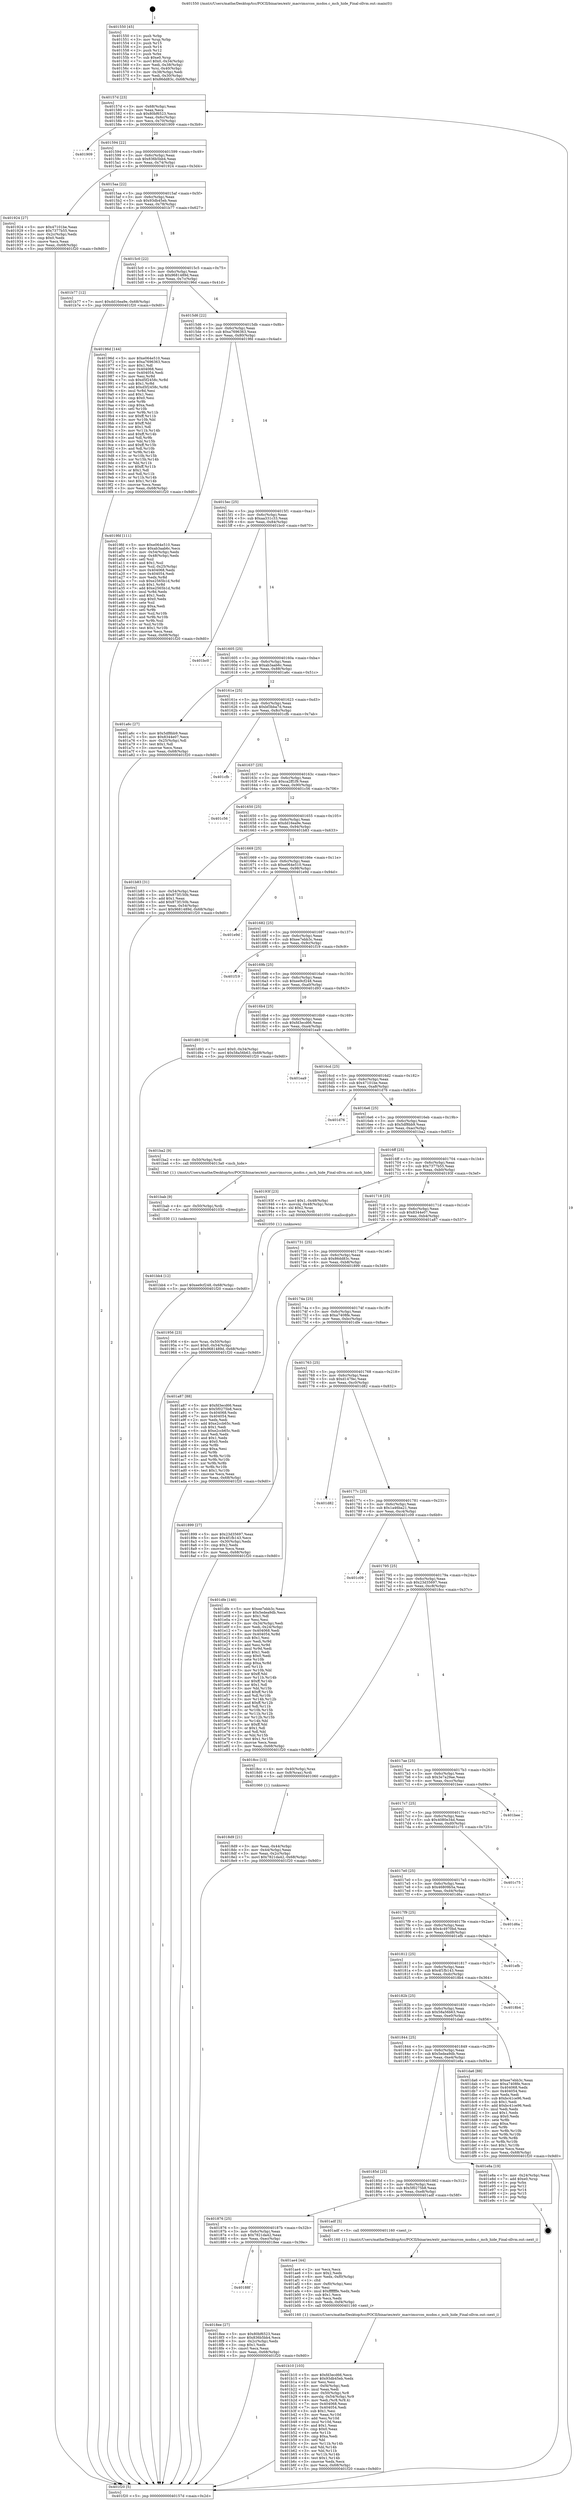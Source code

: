 digraph "0x401550" {
  label = "0x401550 (/mnt/c/Users/mathe/Desktop/tcc/POCII/binaries/extr_macvimsrcos_msdos.c_mch_hide_Final-ollvm.out::main(0))"
  labelloc = "t"
  node[shape=record]

  Entry [label="",width=0.3,height=0.3,shape=circle,fillcolor=black,style=filled]
  "0x40157d" [label="{
     0x40157d [23]\l
     | [instrs]\l
     &nbsp;&nbsp;0x40157d \<+3\>: mov -0x68(%rbp),%eax\l
     &nbsp;&nbsp;0x401580 \<+2\>: mov %eax,%ecx\l
     &nbsp;&nbsp;0x401582 \<+6\>: sub $0x80bf6523,%ecx\l
     &nbsp;&nbsp;0x401588 \<+3\>: mov %eax,-0x6c(%rbp)\l
     &nbsp;&nbsp;0x40158b \<+3\>: mov %ecx,-0x70(%rbp)\l
     &nbsp;&nbsp;0x40158e \<+6\>: je 0000000000401909 \<main+0x3b9\>\l
  }"]
  "0x401909" [label="{
     0x401909\l
  }", style=dashed]
  "0x401594" [label="{
     0x401594 [22]\l
     | [instrs]\l
     &nbsp;&nbsp;0x401594 \<+5\>: jmp 0000000000401599 \<main+0x49\>\l
     &nbsp;&nbsp;0x401599 \<+3\>: mov -0x6c(%rbp),%eax\l
     &nbsp;&nbsp;0x40159c \<+5\>: sub $0x836b5bb4,%eax\l
     &nbsp;&nbsp;0x4015a1 \<+3\>: mov %eax,-0x74(%rbp)\l
     &nbsp;&nbsp;0x4015a4 \<+6\>: je 0000000000401924 \<main+0x3d4\>\l
  }"]
  Exit [label="",width=0.3,height=0.3,shape=circle,fillcolor=black,style=filled,peripheries=2]
  "0x401924" [label="{
     0x401924 [27]\l
     | [instrs]\l
     &nbsp;&nbsp;0x401924 \<+5\>: mov $0x47101be,%eax\l
     &nbsp;&nbsp;0x401929 \<+5\>: mov $0x7377b55,%ecx\l
     &nbsp;&nbsp;0x40192e \<+3\>: mov -0x2c(%rbp),%edx\l
     &nbsp;&nbsp;0x401931 \<+3\>: cmp $0x0,%edx\l
     &nbsp;&nbsp;0x401934 \<+3\>: cmove %ecx,%eax\l
     &nbsp;&nbsp;0x401937 \<+3\>: mov %eax,-0x68(%rbp)\l
     &nbsp;&nbsp;0x40193a \<+5\>: jmp 0000000000401f20 \<main+0x9d0\>\l
  }"]
  "0x4015aa" [label="{
     0x4015aa [22]\l
     | [instrs]\l
     &nbsp;&nbsp;0x4015aa \<+5\>: jmp 00000000004015af \<main+0x5f\>\l
     &nbsp;&nbsp;0x4015af \<+3\>: mov -0x6c(%rbp),%eax\l
     &nbsp;&nbsp;0x4015b2 \<+5\>: sub $0x93db45eb,%eax\l
     &nbsp;&nbsp;0x4015b7 \<+3\>: mov %eax,-0x78(%rbp)\l
     &nbsp;&nbsp;0x4015ba \<+6\>: je 0000000000401b77 \<main+0x627\>\l
  }"]
  "0x401bb4" [label="{
     0x401bb4 [12]\l
     | [instrs]\l
     &nbsp;&nbsp;0x401bb4 \<+7\>: movl $0xee9cf248,-0x68(%rbp)\l
     &nbsp;&nbsp;0x401bbb \<+5\>: jmp 0000000000401f20 \<main+0x9d0\>\l
  }"]
  "0x401b77" [label="{
     0x401b77 [12]\l
     | [instrs]\l
     &nbsp;&nbsp;0x401b77 \<+7\>: movl $0xdd16ea9e,-0x68(%rbp)\l
     &nbsp;&nbsp;0x401b7e \<+5\>: jmp 0000000000401f20 \<main+0x9d0\>\l
  }"]
  "0x4015c0" [label="{
     0x4015c0 [22]\l
     | [instrs]\l
     &nbsp;&nbsp;0x4015c0 \<+5\>: jmp 00000000004015c5 \<main+0x75\>\l
     &nbsp;&nbsp;0x4015c5 \<+3\>: mov -0x6c(%rbp),%eax\l
     &nbsp;&nbsp;0x4015c8 \<+5\>: sub $0x9681489d,%eax\l
     &nbsp;&nbsp;0x4015cd \<+3\>: mov %eax,-0x7c(%rbp)\l
     &nbsp;&nbsp;0x4015d0 \<+6\>: je 000000000040196d \<main+0x41d\>\l
  }"]
  "0x401bab" [label="{
     0x401bab [9]\l
     | [instrs]\l
     &nbsp;&nbsp;0x401bab \<+4\>: mov -0x50(%rbp),%rdi\l
     &nbsp;&nbsp;0x401baf \<+5\>: call 0000000000401030 \<free@plt\>\l
     | [calls]\l
     &nbsp;&nbsp;0x401030 \{1\} (unknown)\l
  }"]
  "0x40196d" [label="{
     0x40196d [144]\l
     | [instrs]\l
     &nbsp;&nbsp;0x40196d \<+5\>: mov $0xe064e510,%eax\l
     &nbsp;&nbsp;0x401972 \<+5\>: mov $0xa7696363,%ecx\l
     &nbsp;&nbsp;0x401977 \<+2\>: mov $0x1,%dl\l
     &nbsp;&nbsp;0x401979 \<+7\>: mov 0x404068,%esi\l
     &nbsp;&nbsp;0x401980 \<+7\>: mov 0x404054,%edi\l
     &nbsp;&nbsp;0x401987 \<+3\>: mov %esi,%r8d\l
     &nbsp;&nbsp;0x40198a \<+7\>: sub $0xd5f2458c,%r8d\l
     &nbsp;&nbsp;0x401991 \<+4\>: sub $0x1,%r8d\l
     &nbsp;&nbsp;0x401995 \<+7\>: add $0xd5f2458c,%r8d\l
     &nbsp;&nbsp;0x40199c \<+4\>: imul %r8d,%esi\l
     &nbsp;&nbsp;0x4019a0 \<+3\>: and $0x1,%esi\l
     &nbsp;&nbsp;0x4019a3 \<+3\>: cmp $0x0,%esi\l
     &nbsp;&nbsp;0x4019a6 \<+4\>: sete %r9b\l
     &nbsp;&nbsp;0x4019aa \<+3\>: cmp $0xa,%edi\l
     &nbsp;&nbsp;0x4019ad \<+4\>: setl %r10b\l
     &nbsp;&nbsp;0x4019b1 \<+3\>: mov %r9b,%r11b\l
     &nbsp;&nbsp;0x4019b4 \<+4\>: xor $0xff,%r11b\l
     &nbsp;&nbsp;0x4019b8 \<+3\>: mov %r10b,%bl\l
     &nbsp;&nbsp;0x4019bb \<+3\>: xor $0xff,%bl\l
     &nbsp;&nbsp;0x4019be \<+3\>: xor $0x1,%dl\l
     &nbsp;&nbsp;0x4019c1 \<+3\>: mov %r11b,%r14b\l
     &nbsp;&nbsp;0x4019c4 \<+4\>: and $0xff,%r14b\l
     &nbsp;&nbsp;0x4019c8 \<+3\>: and %dl,%r9b\l
     &nbsp;&nbsp;0x4019cb \<+3\>: mov %bl,%r15b\l
     &nbsp;&nbsp;0x4019ce \<+4\>: and $0xff,%r15b\l
     &nbsp;&nbsp;0x4019d2 \<+3\>: and %dl,%r10b\l
     &nbsp;&nbsp;0x4019d5 \<+3\>: or %r9b,%r14b\l
     &nbsp;&nbsp;0x4019d8 \<+3\>: or %r10b,%r15b\l
     &nbsp;&nbsp;0x4019db \<+3\>: xor %r15b,%r14b\l
     &nbsp;&nbsp;0x4019de \<+3\>: or %bl,%r11b\l
     &nbsp;&nbsp;0x4019e1 \<+4\>: xor $0xff,%r11b\l
     &nbsp;&nbsp;0x4019e5 \<+3\>: or $0x1,%dl\l
     &nbsp;&nbsp;0x4019e8 \<+3\>: and %dl,%r11b\l
     &nbsp;&nbsp;0x4019eb \<+3\>: or %r11b,%r14b\l
     &nbsp;&nbsp;0x4019ee \<+4\>: test $0x1,%r14b\l
     &nbsp;&nbsp;0x4019f2 \<+3\>: cmovne %ecx,%eax\l
     &nbsp;&nbsp;0x4019f5 \<+3\>: mov %eax,-0x68(%rbp)\l
     &nbsp;&nbsp;0x4019f8 \<+5\>: jmp 0000000000401f20 \<main+0x9d0\>\l
  }"]
  "0x4015d6" [label="{
     0x4015d6 [22]\l
     | [instrs]\l
     &nbsp;&nbsp;0x4015d6 \<+5\>: jmp 00000000004015db \<main+0x8b\>\l
     &nbsp;&nbsp;0x4015db \<+3\>: mov -0x6c(%rbp),%eax\l
     &nbsp;&nbsp;0x4015de \<+5\>: sub $0xa7696363,%eax\l
     &nbsp;&nbsp;0x4015e3 \<+3\>: mov %eax,-0x80(%rbp)\l
     &nbsp;&nbsp;0x4015e6 \<+6\>: je 00000000004019fd \<main+0x4ad\>\l
  }"]
  "0x401b10" [label="{
     0x401b10 [103]\l
     | [instrs]\l
     &nbsp;&nbsp;0x401b10 \<+5\>: mov $0xfd3ecd66,%ecx\l
     &nbsp;&nbsp;0x401b15 \<+5\>: mov $0x93db45eb,%edx\l
     &nbsp;&nbsp;0x401b1a \<+2\>: xor %esi,%esi\l
     &nbsp;&nbsp;0x401b1c \<+6\>: mov -0xf4(%rbp),%edi\l
     &nbsp;&nbsp;0x401b22 \<+3\>: imul %eax,%edi\l
     &nbsp;&nbsp;0x401b25 \<+4\>: mov -0x50(%rbp),%r8\l
     &nbsp;&nbsp;0x401b29 \<+4\>: movslq -0x54(%rbp),%r9\l
     &nbsp;&nbsp;0x401b2d \<+4\>: mov %edi,(%r8,%r9,4)\l
     &nbsp;&nbsp;0x401b31 \<+7\>: mov 0x404068,%eax\l
     &nbsp;&nbsp;0x401b38 \<+7\>: mov 0x404054,%edi\l
     &nbsp;&nbsp;0x401b3f \<+3\>: sub $0x1,%esi\l
     &nbsp;&nbsp;0x401b42 \<+3\>: mov %eax,%r10d\l
     &nbsp;&nbsp;0x401b45 \<+3\>: add %esi,%r10d\l
     &nbsp;&nbsp;0x401b48 \<+4\>: imul %r10d,%eax\l
     &nbsp;&nbsp;0x401b4c \<+3\>: and $0x1,%eax\l
     &nbsp;&nbsp;0x401b4f \<+3\>: cmp $0x0,%eax\l
     &nbsp;&nbsp;0x401b52 \<+4\>: sete %r11b\l
     &nbsp;&nbsp;0x401b56 \<+3\>: cmp $0xa,%edi\l
     &nbsp;&nbsp;0x401b59 \<+3\>: setl %bl\l
     &nbsp;&nbsp;0x401b5c \<+3\>: mov %r11b,%r14b\l
     &nbsp;&nbsp;0x401b5f \<+3\>: and %bl,%r14b\l
     &nbsp;&nbsp;0x401b62 \<+3\>: xor %bl,%r11b\l
     &nbsp;&nbsp;0x401b65 \<+3\>: or %r11b,%r14b\l
     &nbsp;&nbsp;0x401b68 \<+4\>: test $0x1,%r14b\l
     &nbsp;&nbsp;0x401b6c \<+3\>: cmovne %edx,%ecx\l
     &nbsp;&nbsp;0x401b6f \<+3\>: mov %ecx,-0x68(%rbp)\l
     &nbsp;&nbsp;0x401b72 \<+5\>: jmp 0000000000401f20 \<main+0x9d0\>\l
  }"]
  "0x4019fd" [label="{
     0x4019fd [111]\l
     | [instrs]\l
     &nbsp;&nbsp;0x4019fd \<+5\>: mov $0xe064e510,%eax\l
     &nbsp;&nbsp;0x401a02 \<+5\>: mov $0xab3aab6c,%ecx\l
     &nbsp;&nbsp;0x401a07 \<+3\>: mov -0x54(%rbp),%edx\l
     &nbsp;&nbsp;0x401a0a \<+3\>: cmp -0x48(%rbp),%edx\l
     &nbsp;&nbsp;0x401a0d \<+4\>: setl %sil\l
     &nbsp;&nbsp;0x401a11 \<+4\>: and $0x1,%sil\l
     &nbsp;&nbsp;0x401a15 \<+4\>: mov %sil,-0x25(%rbp)\l
     &nbsp;&nbsp;0x401a19 \<+7\>: mov 0x404068,%edx\l
     &nbsp;&nbsp;0x401a20 \<+7\>: mov 0x404054,%edi\l
     &nbsp;&nbsp;0x401a27 \<+3\>: mov %edx,%r8d\l
     &nbsp;&nbsp;0x401a2a \<+7\>: sub $0xe2565b1d,%r8d\l
     &nbsp;&nbsp;0x401a31 \<+4\>: sub $0x1,%r8d\l
     &nbsp;&nbsp;0x401a35 \<+7\>: add $0xe2565b1d,%r8d\l
     &nbsp;&nbsp;0x401a3c \<+4\>: imul %r8d,%edx\l
     &nbsp;&nbsp;0x401a40 \<+3\>: and $0x1,%edx\l
     &nbsp;&nbsp;0x401a43 \<+3\>: cmp $0x0,%edx\l
     &nbsp;&nbsp;0x401a46 \<+4\>: sete %sil\l
     &nbsp;&nbsp;0x401a4a \<+3\>: cmp $0xa,%edi\l
     &nbsp;&nbsp;0x401a4d \<+4\>: setl %r9b\l
     &nbsp;&nbsp;0x401a51 \<+3\>: mov %sil,%r10b\l
     &nbsp;&nbsp;0x401a54 \<+3\>: and %r9b,%r10b\l
     &nbsp;&nbsp;0x401a57 \<+3\>: xor %r9b,%sil\l
     &nbsp;&nbsp;0x401a5a \<+3\>: or %sil,%r10b\l
     &nbsp;&nbsp;0x401a5d \<+4\>: test $0x1,%r10b\l
     &nbsp;&nbsp;0x401a61 \<+3\>: cmovne %ecx,%eax\l
     &nbsp;&nbsp;0x401a64 \<+3\>: mov %eax,-0x68(%rbp)\l
     &nbsp;&nbsp;0x401a67 \<+5\>: jmp 0000000000401f20 \<main+0x9d0\>\l
  }"]
  "0x4015ec" [label="{
     0x4015ec [25]\l
     | [instrs]\l
     &nbsp;&nbsp;0x4015ec \<+5\>: jmp 00000000004015f1 \<main+0xa1\>\l
     &nbsp;&nbsp;0x4015f1 \<+3\>: mov -0x6c(%rbp),%eax\l
     &nbsp;&nbsp;0x4015f4 \<+5\>: sub $0xaa331c33,%eax\l
     &nbsp;&nbsp;0x4015f9 \<+6\>: mov %eax,-0x84(%rbp)\l
     &nbsp;&nbsp;0x4015ff \<+6\>: je 0000000000401bc0 \<main+0x670\>\l
  }"]
  "0x401ae4" [label="{
     0x401ae4 [44]\l
     | [instrs]\l
     &nbsp;&nbsp;0x401ae4 \<+2\>: xor %ecx,%ecx\l
     &nbsp;&nbsp;0x401ae6 \<+5\>: mov $0x2,%edx\l
     &nbsp;&nbsp;0x401aeb \<+6\>: mov %edx,-0xf0(%rbp)\l
     &nbsp;&nbsp;0x401af1 \<+1\>: cltd\l
     &nbsp;&nbsp;0x401af2 \<+6\>: mov -0xf0(%rbp),%esi\l
     &nbsp;&nbsp;0x401af8 \<+2\>: idiv %esi\l
     &nbsp;&nbsp;0x401afa \<+6\>: imul $0xfffffffe,%edx,%edx\l
     &nbsp;&nbsp;0x401b00 \<+3\>: sub $0x1,%ecx\l
     &nbsp;&nbsp;0x401b03 \<+2\>: sub %ecx,%edx\l
     &nbsp;&nbsp;0x401b05 \<+6\>: mov %edx,-0xf4(%rbp)\l
     &nbsp;&nbsp;0x401b0b \<+5\>: call 0000000000401160 \<next_i\>\l
     | [calls]\l
     &nbsp;&nbsp;0x401160 \{1\} (/mnt/c/Users/mathe/Desktop/tcc/POCII/binaries/extr_macvimsrcos_msdos.c_mch_hide_Final-ollvm.out::next_i)\l
  }"]
  "0x401bc0" [label="{
     0x401bc0\l
  }", style=dashed]
  "0x401605" [label="{
     0x401605 [25]\l
     | [instrs]\l
     &nbsp;&nbsp;0x401605 \<+5\>: jmp 000000000040160a \<main+0xba\>\l
     &nbsp;&nbsp;0x40160a \<+3\>: mov -0x6c(%rbp),%eax\l
     &nbsp;&nbsp;0x40160d \<+5\>: sub $0xab3aab6c,%eax\l
     &nbsp;&nbsp;0x401612 \<+6\>: mov %eax,-0x88(%rbp)\l
     &nbsp;&nbsp;0x401618 \<+6\>: je 0000000000401a6c \<main+0x51c\>\l
  }"]
  "0x401956" [label="{
     0x401956 [23]\l
     | [instrs]\l
     &nbsp;&nbsp;0x401956 \<+4\>: mov %rax,-0x50(%rbp)\l
     &nbsp;&nbsp;0x40195a \<+7\>: movl $0x0,-0x54(%rbp)\l
     &nbsp;&nbsp;0x401961 \<+7\>: movl $0x9681489d,-0x68(%rbp)\l
     &nbsp;&nbsp;0x401968 \<+5\>: jmp 0000000000401f20 \<main+0x9d0\>\l
  }"]
  "0x401a6c" [label="{
     0x401a6c [27]\l
     | [instrs]\l
     &nbsp;&nbsp;0x401a6c \<+5\>: mov $0x5df8bb9,%eax\l
     &nbsp;&nbsp;0x401a71 \<+5\>: mov $0x8344e07,%ecx\l
     &nbsp;&nbsp;0x401a76 \<+3\>: mov -0x25(%rbp),%dl\l
     &nbsp;&nbsp;0x401a79 \<+3\>: test $0x1,%dl\l
     &nbsp;&nbsp;0x401a7c \<+3\>: cmovne %ecx,%eax\l
     &nbsp;&nbsp;0x401a7f \<+3\>: mov %eax,-0x68(%rbp)\l
     &nbsp;&nbsp;0x401a82 \<+5\>: jmp 0000000000401f20 \<main+0x9d0\>\l
  }"]
  "0x40161e" [label="{
     0x40161e [25]\l
     | [instrs]\l
     &nbsp;&nbsp;0x40161e \<+5\>: jmp 0000000000401623 \<main+0xd3\>\l
     &nbsp;&nbsp;0x401623 \<+3\>: mov -0x6c(%rbp),%eax\l
     &nbsp;&nbsp;0x401626 \<+5\>: sub $0xbf3bba7d,%eax\l
     &nbsp;&nbsp;0x40162b \<+6\>: mov %eax,-0x8c(%rbp)\l
     &nbsp;&nbsp;0x401631 \<+6\>: je 0000000000401cfb \<main+0x7ab\>\l
  }"]
  "0x40188f" [label="{
     0x40188f\l
  }", style=dashed]
  "0x401cfb" [label="{
     0x401cfb\l
  }", style=dashed]
  "0x401637" [label="{
     0x401637 [25]\l
     | [instrs]\l
     &nbsp;&nbsp;0x401637 \<+5\>: jmp 000000000040163c \<main+0xec\>\l
     &nbsp;&nbsp;0x40163c \<+3\>: mov -0x6c(%rbp),%eax\l
     &nbsp;&nbsp;0x40163f \<+5\>: sub $0xca2ff1f9,%eax\l
     &nbsp;&nbsp;0x401644 \<+6\>: mov %eax,-0x90(%rbp)\l
     &nbsp;&nbsp;0x40164a \<+6\>: je 0000000000401c56 \<main+0x706\>\l
  }"]
  "0x4018ee" [label="{
     0x4018ee [27]\l
     | [instrs]\l
     &nbsp;&nbsp;0x4018ee \<+5\>: mov $0x80bf6523,%eax\l
     &nbsp;&nbsp;0x4018f3 \<+5\>: mov $0x836b5bb4,%ecx\l
     &nbsp;&nbsp;0x4018f8 \<+3\>: mov -0x2c(%rbp),%edx\l
     &nbsp;&nbsp;0x4018fb \<+3\>: cmp $0x1,%edx\l
     &nbsp;&nbsp;0x4018fe \<+3\>: cmovl %ecx,%eax\l
     &nbsp;&nbsp;0x401901 \<+3\>: mov %eax,-0x68(%rbp)\l
     &nbsp;&nbsp;0x401904 \<+5\>: jmp 0000000000401f20 \<main+0x9d0\>\l
  }"]
  "0x401c56" [label="{
     0x401c56\l
  }", style=dashed]
  "0x401650" [label="{
     0x401650 [25]\l
     | [instrs]\l
     &nbsp;&nbsp;0x401650 \<+5\>: jmp 0000000000401655 \<main+0x105\>\l
     &nbsp;&nbsp;0x401655 \<+3\>: mov -0x6c(%rbp),%eax\l
     &nbsp;&nbsp;0x401658 \<+5\>: sub $0xdd16ea9e,%eax\l
     &nbsp;&nbsp;0x40165d \<+6\>: mov %eax,-0x94(%rbp)\l
     &nbsp;&nbsp;0x401663 \<+6\>: je 0000000000401b83 \<main+0x633\>\l
  }"]
  "0x401876" [label="{
     0x401876 [25]\l
     | [instrs]\l
     &nbsp;&nbsp;0x401876 \<+5\>: jmp 000000000040187b \<main+0x32b\>\l
     &nbsp;&nbsp;0x40187b \<+3\>: mov -0x6c(%rbp),%eax\l
     &nbsp;&nbsp;0x40187e \<+5\>: sub $0x7821da42,%eax\l
     &nbsp;&nbsp;0x401883 \<+6\>: mov %eax,-0xec(%rbp)\l
     &nbsp;&nbsp;0x401889 \<+6\>: je 00000000004018ee \<main+0x39e\>\l
  }"]
  "0x401b83" [label="{
     0x401b83 [31]\l
     | [instrs]\l
     &nbsp;&nbsp;0x401b83 \<+3\>: mov -0x54(%rbp),%eax\l
     &nbsp;&nbsp;0x401b86 \<+5\>: sub $0x873f150b,%eax\l
     &nbsp;&nbsp;0x401b8b \<+3\>: add $0x1,%eax\l
     &nbsp;&nbsp;0x401b8e \<+5\>: add $0x873f150b,%eax\l
     &nbsp;&nbsp;0x401b93 \<+3\>: mov %eax,-0x54(%rbp)\l
     &nbsp;&nbsp;0x401b96 \<+7\>: movl $0x9681489d,-0x68(%rbp)\l
     &nbsp;&nbsp;0x401b9d \<+5\>: jmp 0000000000401f20 \<main+0x9d0\>\l
  }"]
  "0x401669" [label="{
     0x401669 [25]\l
     | [instrs]\l
     &nbsp;&nbsp;0x401669 \<+5\>: jmp 000000000040166e \<main+0x11e\>\l
     &nbsp;&nbsp;0x40166e \<+3\>: mov -0x6c(%rbp),%eax\l
     &nbsp;&nbsp;0x401671 \<+5\>: sub $0xe064e510,%eax\l
     &nbsp;&nbsp;0x401676 \<+6\>: mov %eax,-0x98(%rbp)\l
     &nbsp;&nbsp;0x40167c \<+6\>: je 0000000000401e9d \<main+0x94d\>\l
  }"]
  "0x401adf" [label="{
     0x401adf [5]\l
     | [instrs]\l
     &nbsp;&nbsp;0x401adf \<+5\>: call 0000000000401160 \<next_i\>\l
     | [calls]\l
     &nbsp;&nbsp;0x401160 \{1\} (/mnt/c/Users/mathe/Desktop/tcc/POCII/binaries/extr_macvimsrcos_msdos.c_mch_hide_Final-ollvm.out::next_i)\l
  }"]
  "0x401e9d" [label="{
     0x401e9d\l
  }", style=dashed]
  "0x401682" [label="{
     0x401682 [25]\l
     | [instrs]\l
     &nbsp;&nbsp;0x401682 \<+5\>: jmp 0000000000401687 \<main+0x137\>\l
     &nbsp;&nbsp;0x401687 \<+3\>: mov -0x6c(%rbp),%eax\l
     &nbsp;&nbsp;0x40168a \<+5\>: sub $0xee7ebb3c,%eax\l
     &nbsp;&nbsp;0x40168f \<+6\>: mov %eax,-0x9c(%rbp)\l
     &nbsp;&nbsp;0x401695 \<+6\>: je 0000000000401f19 \<main+0x9c9\>\l
  }"]
  "0x40185d" [label="{
     0x40185d [25]\l
     | [instrs]\l
     &nbsp;&nbsp;0x40185d \<+5\>: jmp 0000000000401862 \<main+0x312\>\l
     &nbsp;&nbsp;0x401862 \<+3\>: mov -0x6c(%rbp),%eax\l
     &nbsp;&nbsp;0x401865 \<+5\>: sub $0x5f0275b8,%eax\l
     &nbsp;&nbsp;0x40186a \<+6\>: mov %eax,-0xe8(%rbp)\l
     &nbsp;&nbsp;0x401870 \<+6\>: je 0000000000401adf \<main+0x58f\>\l
  }"]
  "0x401f19" [label="{
     0x401f19\l
  }", style=dashed]
  "0x40169b" [label="{
     0x40169b [25]\l
     | [instrs]\l
     &nbsp;&nbsp;0x40169b \<+5\>: jmp 00000000004016a0 \<main+0x150\>\l
     &nbsp;&nbsp;0x4016a0 \<+3\>: mov -0x6c(%rbp),%eax\l
     &nbsp;&nbsp;0x4016a3 \<+5\>: sub $0xee9cf248,%eax\l
     &nbsp;&nbsp;0x4016a8 \<+6\>: mov %eax,-0xa0(%rbp)\l
     &nbsp;&nbsp;0x4016ae \<+6\>: je 0000000000401d93 \<main+0x843\>\l
  }"]
  "0x401e8a" [label="{
     0x401e8a [19]\l
     | [instrs]\l
     &nbsp;&nbsp;0x401e8a \<+3\>: mov -0x24(%rbp),%eax\l
     &nbsp;&nbsp;0x401e8d \<+7\>: add $0xe0,%rsp\l
     &nbsp;&nbsp;0x401e94 \<+1\>: pop %rbx\l
     &nbsp;&nbsp;0x401e95 \<+2\>: pop %r12\l
     &nbsp;&nbsp;0x401e97 \<+2\>: pop %r14\l
     &nbsp;&nbsp;0x401e99 \<+2\>: pop %r15\l
     &nbsp;&nbsp;0x401e9b \<+1\>: pop %rbp\l
     &nbsp;&nbsp;0x401e9c \<+1\>: ret\l
  }"]
  "0x401d93" [label="{
     0x401d93 [19]\l
     | [instrs]\l
     &nbsp;&nbsp;0x401d93 \<+7\>: movl $0x0,-0x34(%rbp)\l
     &nbsp;&nbsp;0x401d9a \<+7\>: movl $0x58a56b63,-0x68(%rbp)\l
     &nbsp;&nbsp;0x401da1 \<+5\>: jmp 0000000000401f20 \<main+0x9d0\>\l
  }"]
  "0x4016b4" [label="{
     0x4016b4 [25]\l
     | [instrs]\l
     &nbsp;&nbsp;0x4016b4 \<+5\>: jmp 00000000004016b9 \<main+0x169\>\l
     &nbsp;&nbsp;0x4016b9 \<+3\>: mov -0x6c(%rbp),%eax\l
     &nbsp;&nbsp;0x4016bc \<+5\>: sub $0xfd3ecd66,%eax\l
     &nbsp;&nbsp;0x4016c1 \<+6\>: mov %eax,-0xa4(%rbp)\l
     &nbsp;&nbsp;0x4016c7 \<+6\>: je 0000000000401ea9 \<main+0x959\>\l
  }"]
  "0x401844" [label="{
     0x401844 [25]\l
     | [instrs]\l
     &nbsp;&nbsp;0x401844 \<+5\>: jmp 0000000000401849 \<main+0x2f9\>\l
     &nbsp;&nbsp;0x401849 \<+3\>: mov -0x6c(%rbp),%eax\l
     &nbsp;&nbsp;0x40184c \<+5\>: sub $0x5edea9db,%eax\l
     &nbsp;&nbsp;0x401851 \<+6\>: mov %eax,-0xe4(%rbp)\l
     &nbsp;&nbsp;0x401857 \<+6\>: je 0000000000401e8a \<main+0x93a\>\l
  }"]
  "0x401ea9" [label="{
     0x401ea9\l
  }", style=dashed]
  "0x4016cd" [label="{
     0x4016cd [25]\l
     | [instrs]\l
     &nbsp;&nbsp;0x4016cd \<+5\>: jmp 00000000004016d2 \<main+0x182\>\l
     &nbsp;&nbsp;0x4016d2 \<+3\>: mov -0x6c(%rbp),%eax\l
     &nbsp;&nbsp;0x4016d5 \<+5\>: sub $0x47101be,%eax\l
     &nbsp;&nbsp;0x4016da \<+6\>: mov %eax,-0xa8(%rbp)\l
     &nbsp;&nbsp;0x4016e0 \<+6\>: je 0000000000401d76 \<main+0x826\>\l
  }"]
  "0x401da6" [label="{
     0x401da6 [88]\l
     | [instrs]\l
     &nbsp;&nbsp;0x401da6 \<+5\>: mov $0xee7ebb3c,%eax\l
     &nbsp;&nbsp;0x401dab \<+5\>: mov $0xa7408fe,%ecx\l
     &nbsp;&nbsp;0x401db0 \<+7\>: mov 0x404068,%edx\l
     &nbsp;&nbsp;0x401db7 \<+7\>: mov 0x404054,%esi\l
     &nbsp;&nbsp;0x401dbe \<+2\>: mov %edx,%edi\l
     &nbsp;&nbsp;0x401dc0 \<+6\>: sub $0xbc41ce96,%edi\l
     &nbsp;&nbsp;0x401dc6 \<+3\>: sub $0x1,%edi\l
     &nbsp;&nbsp;0x401dc9 \<+6\>: add $0xbc41ce96,%edi\l
     &nbsp;&nbsp;0x401dcf \<+3\>: imul %edi,%edx\l
     &nbsp;&nbsp;0x401dd2 \<+3\>: and $0x1,%edx\l
     &nbsp;&nbsp;0x401dd5 \<+3\>: cmp $0x0,%edx\l
     &nbsp;&nbsp;0x401dd8 \<+4\>: sete %r8b\l
     &nbsp;&nbsp;0x401ddc \<+3\>: cmp $0xa,%esi\l
     &nbsp;&nbsp;0x401ddf \<+4\>: setl %r9b\l
     &nbsp;&nbsp;0x401de3 \<+3\>: mov %r8b,%r10b\l
     &nbsp;&nbsp;0x401de6 \<+3\>: and %r9b,%r10b\l
     &nbsp;&nbsp;0x401de9 \<+3\>: xor %r9b,%r8b\l
     &nbsp;&nbsp;0x401dec \<+3\>: or %r8b,%r10b\l
     &nbsp;&nbsp;0x401def \<+4\>: test $0x1,%r10b\l
     &nbsp;&nbsp;0x401df3 \<+3\>: cmovne %ecx,%eax\l
     &nbsp;&nbsp;0x401df6 \<+3\>: mov %eax,-0x68(%rbp)\l
     &nbsp;&nbsp;0x401df9 \<+5\>: jmp 0000000000401f20 \<main+0x9d0\>\l
  }"]
  "0x401d76" [label="{
     0x401d76\l
  }", style=dashed]
  "0x4016e6" [label="{
     0x4016e6 [25]\l
     | [instrs]\l
     &nbsp;&nbsp;0x4016e6 \<+5\>: jmp 00000000004016eb \<main+0x19b\>\l
     &nbsp;&nbsp;0x4016eb \<+3\>: mov -0x6c(%rbp),%eax\l
     &nbsp;&nbsp;0x4016ee \<+5\>: sub $0x5df8bb9,%eax\l
     &nbsp;&nbsp;0x4016f3 \<+6\>: mov %eax,-0xac(%rbp)\l
     &nbsp;&nbsp;0x4016f9 \<+6\>: je 0000000000401ba2 \<main+0x652\>\l
  }"]
  "0x40182b" [label="{
     0x40182b [25]\l
     | [instrs]\l
     &nbsp;&nbsp;0x40182b \<+5\>: jmp 0000000000401830 \<main+0x2e0\>\l
     &nbsp;&nbsp;0x401830 \<+3\>: mov -0x6c(%rbp),%eax\l
     &nbsp;&nbsp;0x401833 \<+5\>: sub $0x58a56b63,%eax\l
     &nbsp;&nbsp;0x401838 \<+6\>: mov %eax,-0xe0(%rbp)\l
     &nbsp;&nbsp;0x40183e \<+6\>: je 0000000000401da6 \<main+0x856\>\l
  }"]
  "0x401ba2" [label="{
     0x401ba2 [9]\l
     | [instrs]\l
     &nbsp;&nbsp;0x401ba2 \<+4\>: mov -0x50(%rbp),%rdi\l
     &nbsp;&nbsp;0x401ba6 \<+5\>: call 00000000004013a0 \<mch_hide\>\l
     | [calls]\l
     &nbsp;&nbsp;0x4013a0 \{1\} (/mnt/c/Users/mathe/Desktop/tcc/POCII/binaries/extr_macvimsrcos_msdos.c_mch_hide_Final-ollvm.out::mch_hide)\l
  }"]
  "0x4016ff" [label="{
     0x4016ff [25]\l
     | [instrs]\l
     &nbsp;&nbsp;0x4016ff \<+5\>: jmp 0000000000401704 \<main+0x1b4\>\l
     &nbsp;&nbsp;0x401704 \<+3\>: mov -0x6c(%rbp),%eax\l
     &nbsp;&nbsp;0x401707 \<+5\>: sub $0x7377b55,%eax\l
     &nbsp;&nbsp;0x40170c \<+6\>: mov %eax,-0xb0(%rbp)\l
     &nbsp;&nbsp;0x401712 \<+6\>: je 000000000040193f \<main+0x3ef\>\l
  }"]
  "0x4018b4" [label="{
     0x4018b4\l
  }", style=dashed]
  "0x40193f" [label="{
     0x40193f [23]\l
     | [instrs]\l
     &nbsp;&nbsp;0x40193f \<+7\>: movl $0x1,-0x48(%rbp)\l
     &nbsp;&nbsp;0x401946 \<+4\>: movslq -0x48(%rbp),%rax\l
     &nbsp;&nbsp;0x40194a \<+4\>: shl $0x2,%rax\l
     &nbsp;&nbsp;0x40194e \<+3\>: mov %rax,%rdi\l
     &nbsp;&nbsp;0x401951 \<+5\>: call 0000000000401050 \<malloc@plt\>\l
     | [calls]\l
     &nbsp;&nbsp;0x401050 \{1\} (unknown)\l
  }"]
  "0x401718" [label="{
     0x401718 [25]\l
     | [instrs]\l
     &nbsp;&nbsp;0x401718 \<+5\>: jmp 000000000040171d \<main+0x1cd\>\l
     &nbsp;&nbsp;0x40171d \<+3\>: mov -0x6c(%rbp),%eax\l
     &nbsp;&nbsp;0x401720 \<+5\>: sub $0x8344e07,%eax\l
     &nbsp;&nbsp;0x401725 \<+6\>: mov %eax,-0xb4(%rbp)\l
     &nbsp;&nbsp;0x40172b \<+6\>: je 0000000000401a87 \<main+0x537\>\l
  }"]
  "0x401812" [label="{
     0x401812 [25]\l
     | [instrs]\l
     &nbsp;&nbsp;0x401812 \<+5\>: jmp 0000000000401817 \<main+0x2c7\>\l
     &nbsp;&nbsp;0x401817 \<+3\>: mov -0x6c(%rbp),%eax\l
     &nbsp;&nbsp;0x40181a \<+5\>: sub $0x4f1fb143,%eax\l
     &nbsp;&nbsp;0x40181f \<+6\>: mov %eax,-0xdc(%rbp)\l
     &nbsp;&nbsp;0x401825 \<+6\>: je 00000000004018b4 \<main+0x364\>\l
  }"]
  "0x401a87" [label="{
     0x401a87 [88]\l
     | [instrs]\l
     &nbsp;&nbsp;0x401a87 \<+5\>: mov $0xfd3ecd66,%eax\l
     &nbsp;&nbsp;0x401a8c \<+5\>: mov $0x5f0275b8,%ecx\l
     &nbsp;&nbsp;0x401a91 \<+7\>: mov 0x404068,%edx\l
     &nbsp;&nbsp;0x401a98 \<+7\>: mov 0x404054,%esi\l
     &nbsp;&nbsp;0x401a9f \<+2\>: mov %edx,%edi\l
     &nbsp;&nbsp;0x401aa1 \<+6\>: add $0xe2ccb65c,%edi\l
     &nbsp;&nbsp;0x401aa7 \<+3\>: sub $0x1,%edi\l
     &nbsp;&nbsp;0x401aaa \<+6\>: sub $0xe2ccb65c,%edi\l
     &nbsp;&nbsp;0x401ab0 \<+3\>: imul %edi,%edx\l
     &nbsp;&nbsp;0x401ab3 \<+3\>: and $0x1,%edx\l
     &nbsp;&nbsp;0x401ab6 \<+3\>: cmp $0x0,%edx\l
     &nbsp;&nbsp;0x401ab9 \<+4\>: sete %r8b\l
     &nbsp;&nbsp;0x401abd \<+3\>: cmp $0xa,%esi\l
     &nbsp;&nbsp;0x401ac0 \<+4\>: setl %r9b\l
     &nbsp;&nbsp;0x401ac4 \<+3\>: mov %r8b,%r10b\l
     &nbsp;&nbsp;0x401ac7 \<+3\>: and %r9b,%r10b\l
     &nbsp;&nbsp;0x401aca \<+3\>: xor %r9b,%r8b\l
     &nbsp;&nbsp;0x401acd \<+3\>: or %r8b,%r10b\l
     &nbsp;&nbsp;0x401ad0 \<+4\>: test $0x1,%r10b\l
     &nbsp;&nbsp;0x401ad4 \<+3\>: cmovne %ecx,%eax\l
     &nbsp;&nbsp;0x401ad7 \<+3\>: mov %eax,-0x68(%rbp)\l
     &nbsp;&nbsp;0x401ada \<+5\>: jmp 0000000000401f20 \<main+0x9d0\>\l
  }"]
  "0x401731" [label="{
     0x401731 [25]\l
     | [instrs]\l
     &nbsp;&nbsp;0x401731 \<+5\>: jmp 0000000000401736 \<main+0x1e6\>\l
     &nbsp;&nbsp;0x401736 \<+3\>: mov -0x6c(%rbp),%eax\l
     &nbsp;&nbsp;0x401739 \<+5\>: sub $0x86dd83c,%eax\l
     &nbsp;&nbsp;0x40173e \<+6\>: mov %eax,-0xb8(%rbp)\l
     &nbsp;&nbsp;0x401744 \<+6\>: je 0000000000401899 \<main+0x349\>\l
  }"]
  "0x401efb" [label="{
     0x401efb\l
  }", style=dashed]
  "0x401899" [label="{
     0x401899 [27]\l
     | [instrs]\l
     &nbsp;&nbsp;0x401899 \<+5\>: mov $0x23d35697,%eax\l
     &nbsp;&nbsp;0x40189e \<+5\>: mov $0x4f1fb143,%ecx\l
     &nbsp;&nbsp;0x4018a3 \<+3\>: mov -0x30(%rbp),%edx\l
     &nbsp;&nbsp;0x4018a6 \<+3\>: cmp $0x2,%edx\l
     &nbsp;&nbsp;0x4018a9 \<+3\>: cmovne %ecx,%eax\l
     &nbsp;&nbsp;0x4018ac \<+3\>: mov %eax,-0x68(%rbp)\l
     &nbsp;&nbsp;0x4018af \<+5\>: jmp 0000000000401f20 \<main+0x9d0\>\l
  }"]
  "0x40174a" [label="{
     0x40174a [25]\l
     | [instrs]\l
     &nbsp;&nbsp;0x40174a \<+5\>: jmp 000000000040174f \<main+0x1ff\>\l
     &nbsp;&nbsp;0x40174f \<+3\>: mov -0x6c(%rbp),%eax\l
     &nbsp;&nbsp;0x401752 \<+5\>: sub $0xa7408fe,%eax\l
     &nbsp;&nbsp;0x401757 \<+6\>: mov %eax,-0xbc(%rbp)\l
     &nbsp;&nbsp;0x40175d \<+6\>: je 0000000000401dfe \<main+0x8ae\>\l
  }"]
  "0x401f20" [label="{
     0x401f20 [5]\l
     | [instrs]\l
     &nbsp;&nbsp;0x401f20 \<+5\>: jmp 000000000040157d \<main+0x2d\>\l
  }"]
  "0x401550" [label="{
     0x401550 [45]\l
     | [instrs]\l
     &nbsp;&nbsp;0x401550 \<+1\>: push %rbp\l
     &nbsp;&nbsp;0x401551 \<+3\>: mov %rsp,%rbp\l
     &nbsp;&nbsp;0x401554 \<+2\>: push %r15\l
     &nbsp;&nbsp;0x401556 \<+2\>: push %r14\l
     &nbsp;&nbsp;0x401558 \<+2\>: push %r12\l
     &nbsp;&nbsp;0x40155a \<+1\>: push %rbx\l
     &nbsp;&nbsp;0x40155b \<+7\>: sub $0xe0,%rsp\l
     &nbsp;&nbsp;0x401562 \<+7\>: movl $0x0,-0x34(%rbp)\l
     &nbsp;&nbsp;0x401569 \<+3\>: mov %edi,-0x38(%rbp)\l
     &nbsp;&nbsp;0x40156c \<+4\>: mov %rsi,-0x40(%rbp)\l
     &nbsp;&nbsp;0x401570 \<+3\>: mov -0x38(%rbp),%edi\l
     &nbsp;&nbsp;0x401573 \<+3\>: mov %edi,-0x30(%rbp)\l
     &nbsp;&nbsp;0x401576 \<+7\>: movl $0x86dd83c,-0x68(%rbp)\l
  }"]
  "0x4017f9" [label="{
     0x4017f9 [25]\l
     | [instrs]\l
     &nbsp;&nbsp;0x4017f9 \<+5\>: jmp 00000000004017fe \<main+0x2ae\>\l
     &nbsp;&nbsp;0x4017fe \<+3\>: mov -0x6c(%rbp),%eax\l
     &nbsp;&nbsp;0x401801 \<+5\>: sub $0x4c4970bd,%eax\l
     &nbsp;&nbsp;0x401806 \<+6\>: mov %eax,-0xd8(%rbp)\l
     &nbsp;&nbsp;0x40180c \<+6\>: je 0000000000401efb \<main+0x9ab\>\l
  }"]
  "0x401dfe" [label="{
     0x401dfe [140]\l
     | [instrs]\l
     &nbsp;&nbsp;0x401dfe \<+5\>: mov $0xee7ebb3c,%eax\l
     &nbsp;&nbsp;0x401e03 \<+5\>: mov $0x5edea9db,%ecx\l
     &nbsp;&nbsp;0x401e08 \<+2\>: mov $0x1,%dl\l
     &nbsp;&nbsp;0x401e0a \<+2\>: xor %esi,%esi\l
     &nbsp;&nbsp;0x401e0c \<+3\>: mov -0x34(%rbp),%edi\l
     &nbsp;&nbsp;0x401e0f \<+3\>: mov %edi,-0x24(%rbp)\l
     &nbsp;&nbsp;0x401e12 \<+7\>: mov 0x404068,%edi\l
     &nbsp;&nbsp;0x401e19 \<+8\>: mov 0x404054,%r8d\l
     &nbsp;&nbsp;0x401e21 \<+3\>: sub $0x1,%esi\l
     &nbsp;&nbsp;0x401e24 \<+3\>: mov %edi,%r9d\l
     &nbsp;&nbsp;0x401e27 \<+3\>: add %esi,%r9d\l
     &nbsp;&nbsp;0x401e2a \<+4\>: imul %r9d,%edi\l
     &nbsp;&nbsp;0x401e2e \<+3\>: and $0x1,%edi\l
     &nbsp;&nbsp;0x401e31 \<+3\>: cmp $0x0,%edi\l
     &nbsp;&nbsp;0x401e34 \<+4\>: sete %r10b\l
     &nbsp;&nbsp;0x401e38 \<+4\>: cmp $0xa,%r8d\l
     &nbsp;&nbsp;0x401e3c \<+4\>: setl %r11b\l
     &nbsp;&nbsp;0x401e40 \<+3\>: mov %r10b,%bl\l
     &nbsp;&nbsp;0x401e43 \<+3\>: xor $0xff,%bl\l
     &nbsp;&nbsp;0x401e46 \<+3\>: mov %r11b,%r14b\l
     &nbsp;&nbsp;0x401e49 \<+4\>: xor $0xff,%r14b\l
     &nbsp;&nbsp;0x401e4d \<+3\>: xor $0x1,%dl\l
     &nbsp;&nbsp;0x401e50 \<+3\>: mov %bl,%r15b\l
     &nbsp;&nbsp;0x401e53 \<+4\>: and $0xff,%r15b\l
     &nbsp;&nbsp;0x401e57 \<+3\>: and %dl,%r10b\l
     &nbsp;&nbsp;0x401e5a \<+3\>: mov %r14b,%r12b\l
     &nbsp;&nbsp;0x401e5d \<+4\>: and $0xff,%r12b\l
     &nbsp;&nbsp;0x401e61 \<+3\>: and %dl,%r11b\l
     &nbsp;&nbsp;0x401e64 \<+3\>: or %r10b,%r15b\l
     &nbsp;&nbsp;0x401e67 \<+3\>: or %r11b,%r12b\l
     &nbsp;&nbsp;0x401e6a \<+3\>: xor %r12b,%r15b\l
     &nbsp;&nbsp;0x401e6d \<+3\>: or %r14b,%bl\l
     &nbsp;&nbsp;0x401e70 \<+3\>: xor $0xff,%bl\l
     &nbsp;&nbsp;0x401e73 \<+3\>: or $0x1,%dl\l
     &nbsp;&nbsp;0x401e76 \<+2\>: and %dl,%bl\l
     &nbsp;&nbsp;0x401e78 \<+3\>: or %bl,%r15b\l
     &nbsp;&nbsp;0x401e7b \<+4\>: test $0x1,%r15b\l
     &nbsp;&nbsp;0x401e7f \<+3\>: cmovne %ecx,%eax\l
     &nbsp;&nbsp;0x401e82 \<+3\>: mov %eax,-0x68(%rbp)\l
     &nbsp;&nbsp;0x401e85 \<+5\>: jmp 0000000000401f20 \<main+0x9d0\>\l
  }"]
  "0x401763" [label="{
     0x401763 [25]\l
     | [instrs]\l
     &nbsp;&nbsp;0x401763 \<+5\>: jmp 0000000000401768 \<main+0x218\>\l
     &nbsp;&nbsp;0x401768 \<+3\>: mov -0x6c(%rbp),%eax\l
     &nbsp;&nbsp;0x40176b \<+5\>: sub $0xd147fec,%eax\l
     &nbsp;&nbsp;0x401770 \<+6\>: mov %eax,-0xc0(%rbp)\l
     &nbsp;&nbsp;0x401776 \<+6\>: je 0000000000401d82 \<main+0x832\>\l
  }"]
  "0x401d6a" [label="{
     0x401d6a\l
  }", style=dashed]
  "0x401d82" [label="{
     0x401d82\l
  }", style=dashed]
  "0x40177c" [label="{
     0x40177c [25]\l
     | [instrs]\l
     &nbsp;&nbsp;0x40177c \<+5\>: jmp 0000000000401781 \<main+0x231\>\l
     &nbsp;&nbsp;0x401781 \<+3\>: mov -0x6c(%rbp),%eax\l
     &nbsp;&nbsp;0x401784 \<+5\>: sub $0x1a46ba21,%eax\l
     &nbsp;&nbsp;0x401789 \<+6\>: mov %eax,-0xc4(%rbp)\l
     &nbsp;&nbsp;0x40178f \<+6\>: je 0000000000401c09 \<main+0x6b9\>\l
  }"]
  "0x4017e0" [label="{
     0x4017e0 [25]\l
     | [instrs]\l
     &nbsp;&nbsp;0x4017e0 \<+5\>: jmp 00000000004017e5 \<main+0x295\>\l
     &nbsp;&nbsp;0x4017e5 \<+3\>: mov -0x6c(%rbp),%eax\l
     &nbsp;&nbsp;0x4017e8 \<+5\>: sub $0x46809b5a,%eax\l
     &nbsp;&nbsp;0x4017ed \<+6\>: mov %eax,-0xd4(%rbp)\l
     &nbsp;&nbsp;0x4017f3 \<+6\>: je 0000000000401d6a \<main+0x81a\>\l
  }"]
  "0x401c09" [label="{
     0x401c09\l
  }", style=dashed]
  "0x401795" [label="{
     0x401795 [25]\l
     | [instrs]\l
     &nbsp;&nbsp;0x401795 \<+5\>: jmp 000000000040179a \<main+0x24a\>\l
     &nbsp;&nbsp;0x40179a \<+3\>: mov -0x6c(%rbp),%eax\l
     &nbsp;&nbsp;0x40179d \<+5\>: sub $0x23d35697,%eax\l
     &nbsp;&nbsp;0x4017a2 \<+6\>: mov %eax,-0xc8(%rbp)\l
     &nbsp;&nbsp;0x4017a8 \<+6\>: je 00000000004018cc \<main+0x37c\>\l
  }"]
  "0x401c75" [label="{
     0x401c75\l
  }", style=dashed]
  "0x4018cc" [label="{
     0x4018cc [13]\l
     | [instrs]\l
     &nbsp;&nbsp;0x4018cc \<+4\>: mov -0x40(%rbp),%rax\l
     &nbsp;&nbsp;0x4018d0 \<+4\>: mov 0x8(%rax),%rdi\l
     &nbsp;&nbsp;0x4018d4 \<+5\>: call 0000000000401060 \<atoi@plt\>\l
     | [calls]\l
     &nbsp;&nbsp;0x401060 \{1\} (unknown)\l
  }"]
  "0x4017ae" [label="{
     0x4017ae [25]\l
     | [instrs]\l
     &nbsp;&nbsp;0x4017ae \<+5\>: jmp 00000000004017b3 \<main+0x263\>\l
     &nbsp;&nbsp;0x4017b3 \<+3\>: mov -0x6c(%rbp),%eax\l
     &nbsp;&nbsp;0x4017b6 \<+5\>: sub $0x3e7a29ae,%eax\l
     &nbsp;&nbsp;0x4017bb \<+6\>: mov %eax,-0xcc(%rbp)\l
     &nbsp;&nbsp;0x4017c1 \<+6\>: je 0000000000401bee \<main+0x69e\>\l
  }"]
  "0x4018d9" [label="{
     0x4018d9 [21]\l
     | [instrs]\l
     &nbsp;&nbsp;0x4018d9 \<+3\>: mov %eax,-0x44(%rbp)\l
     &nbsp;&nbsp;0x4018dc \<+3\>: mov -0x44(%rbp),%eax\l
     &nbsp;&nbsp;0x4018df \<+3\>: mov %eax,-0x2c(%rbp)\l
     &nbsp;&nbsp;0x4018e2 \<+7\>: movl $0x7821da42,-0x68(%rbp)\l
     &nbsp;&nbsp;0x4018e9 \<+5\>: jmp 0000000000401f20 \<main+0x9d0\>\l
  }"]
  "0x4017c7" [label="{
     0x4017c7 [25]\l
     | [instrs]\l
     &nbsp;&nbsp;0x4017c7 \<+5\>: jmp 00000000004017cc \<main+0x27c\>\l
     &nbsp;&nbsp;0x4017cc \<+3\>: mov -0x6c(%rbp),%eax\l
     &nbsp;&nbsp;0x4017cf \<+5\>: sub $0x4080e34d,%eax\l
     &nbsp;&nbsp;0x4017d4 \<+6\>: mov %eax,-0xd0(%rbp)\l
     &nbsp;&nbsp;0x4017da \<+6\>: je 0000000000401c75 \<main+0x725\>\l
  }"]
  "0x401bee" [label="{
     0x401bee\l
  }", style=dashed]
  Entry -> "0x401550" [label=" 1"]
  "0x40157d" -> "0x401909" [label=" 0"]
  "0x40157d" -> "0x401594" [label=" 20"]
  "0x401e8a" -> Exit [label=" 1"]
  "0x401594" -> "0x401924" [label=" 1"]
  "0x401594" -> "0x4015aa" [label=" 19"]
  "0x401dfe" -> "0x401f20" [label=" 1"]
  "0x4015aa" -> "0x401b77" [label=" 1"]
  "0x4015aa" -> "0x4015c0" [label=" 18"]
  "0x401da6" -> "0x401f20" [label=" 1"]
  "0x4015c0" -> "0x40196d" [label=" 2"]
  "0x4015c0" -> "0x4015d6" [label=" 16"]
  "0x401d93" -> "0x401f20" [label=" 1"]
  "0x4015d6" -> "0x4019fd" [label=" 2"]
  "0x4015d6" -> "0x4015ec" [label=" 14"]
  "0x401bb4" -> "0x401f20" [label=" 1"]
  "0x4015ec" -> "0x401bc0" [label=" 0"]
  "0x4015ec" -> "0x401605" [label=" 14"]
  "0x401bab" -> "0x401bb4" [label=" 1"]
  "0x401605" -> "0x401a6c" [label=" 2"]
  "0x401605" -> "0x40161e" [label=" 12"]
  "0x401ba2" -> "0x401bab" [label=" 1"]
  "0x40161e" -> "0x401cfb" [label=" 0"]
  "0x40161e" -> "0x401637" [label=" 12"]
  "0x401b83" -> "0x401f20" [label=" 1"]
  "0x401637" -> "0x401c56" [label=" 0"]
  "0x401637" -> "0x401650" [label=" 12"]
  "0x401b77" -> "0x401f20" [label=" 1"]
  "0x401650" -> "0x401b83" [label=" 1"]
  "0x401650" -> "0x401669" [label=" 11"]
  "0x401ae4" -> "0x401b10" [label=" 1"]
  "0x401669" -> "0x401e9d" [label=" 0"]
  "0x401669" -> "0x401682" [label=" 11"]
  "0x401adf" -> "0x401ae4" [label=" 1"]
  "0x401682" -> "0x401f19" [label=" 0"]
  "0x401682" -> "0x40169b" [label=" 11"]
  "0x401a6c" -> "0x401f20" [label=" 2"]
  "0x40169b" -> "0x401d93" [label=" 1"]
  "0x40169b" -> "0x4016b4" [label=" 10"]
  "0x4019fd" -> "0x401f20" [label=" 2"]
  "0x4016b4" -> "0x401ea9" [label=" 0"]
  "0x4016b4" -> "0x4016cd" [label=" 10"]
  "0x401956" -> "0x401f20" [label=" 1"]
  "0x4016cd" -> "0x401d76" [label=" 0"]
  "0x4016cd" -> "0x4016e6" [label=" 10"]
  "0x40193f" -> "0x401956" [label=" 1"]
  "0x4016e6" -> "0x401ba2" [label=" 1"]
  "0x4016e6" -> "0x4016ff" [label=" 9"]
  "0x4018ee" -> "0x401f20" [label=" 1"]
  "0x4016ff" -> "0x40193f" [label=" 1"]
  "0x4016ff" -> "0x401718" [label=" 8"]
  "0x401876" -> "0x40188f" [label=" 0"]
  "0x401718" -> "0x401a87" [label=" 1"]
  "0x401718" -> "0x401731" [label=" 7"]
  "0x401b10" -> "0x401f20" [label=" 1"]
  "0x401731" -> "0x401899" [label=" 1"]
  "0x401731" -> "0x40174a" [label=" 6"]
  "0x401899" -> "0x401f20" [label=" 1"]
  "0x401550" -> "0x40157d" [label=" 1"]
  "0x401f20" -> "0x40157d" [label=" 19"]
  "0x40185d" -> "0x401876" [label=" 1"]
  "0x40174a" -> "0x401dfe" [label=" 1"]
  "0x40174a" -> "0x401763" [label=" 5"]
  "0x401a87" -> "0x401f20" [label=" 1"]
  "0x401763" -> "0x401d82" [label=" 0"]
  "0x401763" -> "0x40177c" [label=" 5"]
  "0x401844" -> "0x40185d" [label=" 2"]
  "0x40177c" -> "0x401c09" [label=" 0"]
  "0x40177c" -> "0x401795" [label=" 5"]
  "0x40196d" -> "0x401f20" [label=" 2"]
  "0x401795" -> "0x4018cc" [label=" 1"]
  "0x401795" -> "0x4017ae" [label=" 4"]
  "0x4018cc" -> "0x4018d9" [label=" 1"]
  "0x4018d9" -> "0x401f20" [label=" 1"]
  "0x40182b" -> "0x401844" [label=" 3"]
  "0x4017ae" -> "0x401bee" [label=" 0"]
  "0x4017ae" -> "0x4017c7" [label=" 4"]
  "0x40182b" -> "0x401da6" [label=" 1"]
  "0x4017c7" -> "0x401c75" [label=" 0"]
  "0x4017c7" -> "0x4017e0" [label=" 4"]
  "0x401844" -> "0x401e8a" [label=" 1"]
  "0x4017e0" -> "0x401d6a" [label=" 0"]
  "0x4017e0" -> "0x4017f9" [label=" 4"]
  "0x40185d" -> "0x401adf" [label=" 1"]
  "0x4017f9" -> "0x401efb" [label=" 0"]
  "0x4017f9" -> "0x401812" [label=" 4"]
  "0x401876" -> "0x4018ee" [label=" 1"]
  "0x401812" -> "0x4018b4" [label=" 0"]
  "0x401812" -> "0x40182b" [label=" 4"]
  "0x401924" -> "0x401f20" [label=" 1"]
}
